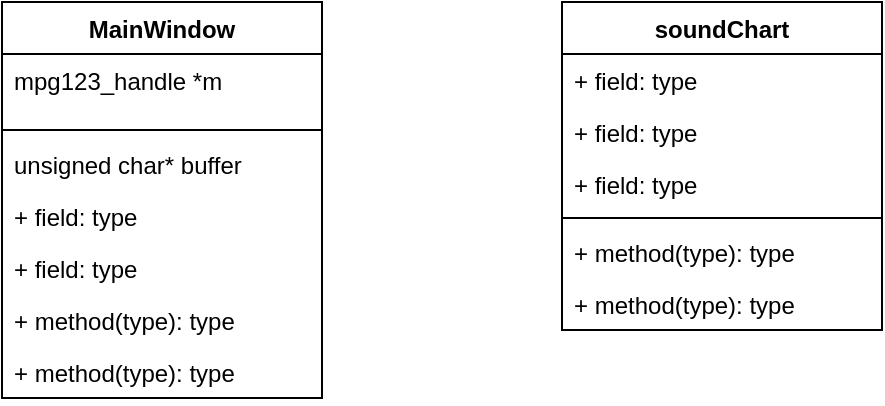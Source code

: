 <mxfile version="14.4.8" type="github">
  <diagram id="C5RBs43oDa-KdzZeNtuy" name="Page-1">
    <mxGraphModel dx="1098" dy="735" grid="1" gridSize="10" guides="1" tooltips="1" connect="1" arrows="1" fold="1" page="1" pageScale="1" pageWidth="827" pageHeight="1169" math="0" shadow="0">
      <root>
        <mxCell id="WIyWlLk6GJQsqaUBKTNV-0" />
        <mxCell id="WIyWlLk6GJQsqaUBKTNV-1" parent="WIyWlLk6GJQsqaUBKTNV-0" />
        <mxCell id="bwgchk8Qk5RyNbZq3sCu-1" value="MainWindow" style="swimlane;fontStyle=1;align=center;verticalAlign=top;childLayout=stackLayout;horizontal=1;startSize=26;horizontalStack=0;resizeParent=1;resizeParentMax=0;resizeLast=0;collapsible=1;marginBottom=0;" parent="WIyWlLk6GJQsqaUBKTNV-1" vertex="1">
          <mxGeometry x="40" y="40" width="160" height="198" as="geometry" />
        </mxCell>
        <mxCell id="bwgchk8Qk5RyNbZq3sCu-2" value="mpg123_handle *m" style="text;strokeColor=none;fillColor=none;align=left;verticalAlign=top;spacingLeft=4;spacingRight=4;overflow=hidden;rotatable=0;points=[[0,0.5],[1,0.5]];portConstraint=eastwest;" parent="bwgchk8Qk5RyNbZq3sCu-1" vertex="1">
          <mxGeometry y="26" width="160" height="34" as="geometry" />
        </mxCell>
        <mxCell id="bwgchk8Qk5RyNbZq3sCu-3" value="" style="line;strokeWidth=1;fillColor=none;align=left;verticalAlign=middle;spacingTop=-1;spacingLeft=3;spacingRight=3;rotatable=0;labelPosition=right;points=[];portConstraint=eastwest;" parent="bwgchk8Qk5RyNbZq3sCu-1" vertex="1">
          <mxGeometry y="60" width="160" height="8" as="geometry" />
        </mxCell>
        <mxCell id="bwgchk8Qk5RyNbZq3sCu-5" value="unsigned char* buffer" style="text;strokeColor=none;fillColor=none;align=left;verticalAlign=top;spacingLeft=4;spacingRight=4;overflow=hidden;rotatable=0;points=[[0,0.5],[1,0.5]];portConstraint=eastwest;" parent="bwgchk8Qk5RyNbZq3sCu-1" vertex="1">
          <mxGeometry y="68" width="160" height="26" as="geometry" />
        </mxCell>
        <mxCell id="bwgchk8Qk5RyNbZq3sCu-13" value="+ field: type" style="text;strokeColor=none;fillColor=none;align=left;verticalAlign=top;spacingLeft=4;spacingRight=4;overflow=hidden;rotatable=0;points=[[0,0.5],[1,0.5]];portConstraint=eastwest;" parent="bwgchk8Qk5RyNbZq3sCu-1" vertex="1">
          <mxGeometry y="94" width="160" height="26" as="geometry" />
        </mxCell>
        <mxCell id="bwgchk8Qk5RyNbZq3sCu-14" value="+ field: type" style="text;strokeColor=none;fillColor=none;align=left;verticalAlign=top;spacingLeft=4;spacingRight=4;overflow=hidden;rotatable=0;points=[[0,0.5],[1,0.5]];portConstraint=eastwest;" parent="bwgchk8Qk5RyNbZq3sCu-1" vertex="1">
          <mxGeometry y="120" width="160" height="26" as="geometry" />
        </mxCell>
        <mxCell id="bwgchk8Qk5RyNbZq3sCu-6" value="+ method(type): type" style="text;strokeColor=none;fillColor=none;align=left;verticalAlign=top;spacingLeft=4;spacingRight=4;overflow=hidden;rotatable=0;points=[[0,0.5],[1,0.5]];portConstraint=eastwest;" parent="bwgchk8Qk5RyNbZq3sCu-1" vertex="1">
          <mxGeometry y="146" width="160" height="26" as="geometry" />
        </mxCell>
        <mxCell id="bwgchk8Qk5RyNbZq3sCu-4" value="+ method(type): type" style="text;strokeColor=none;fillColor=none;align=left;verticalAlign=top;spacingLeft=4;spacingRight=4;overflow=hidden;rotatable=0;points=[[0,0.5],[1,0.5]];portConstraint=eastwest;" parent="bwgchk8Qk5RyNbZq3sCu-1" vertex="1">
          <mxGeometry y="172" width="160" height="26" as="geometry" />
        </mxCell>
        <mxCell id="hnCI1zHz6vbvRWXG4MWJ-0" value="soundChart" style="swimlane;fontStyle=1;align=center;verticalAlign=top;childLayout=stackLayout;horizontal=1;startSize=26;horizontalStack=0;resizeParent=1;resizeParentMax=0;resizeLast=0;collapsible=1;marginBottom=0;" vertex="1" parent="WIyWlLk6GJQsqaUBKTNV-1">
          <mxGeometry x="320" y="40" width="160" height="164" as="geometry" />
        </mxCell>
        <mxCell id="hnCI1zHz6vbvRWXG4MWJ-1" value="+ field: type" style="text;strokeColor=none;fillColor=none;align=left;verticalAlign=top;spacingLeft=4;spacingRight=4;overflow=hidden;rotatable=0;points=[[0,0.5],[1,0.5]];portConstraint=eastwest;" vertex="1" parent="hnCI1zHz6vbvRWXG4MWJ-0">
          <mxGeometry y="26" width="160" height="26" as="geometry" />
        </mxCell>
        <mxCell id="hnCI1zHz6vbvRWXG4MWJ-9" value="+ field: type" style="text;strokeColor=none;fillColor=none;align=left;verticalAlign=top;spacingLeft=4;spacingRight=4;overflow=hidden;rotatable=0;points=[[0,0.5],[1,0.5]];portConstraint=eastwest;" vertex="1" parent="hnCI1zHz6vbvRWXG4MWJ-0">
          <mxGeometry y="52" width="160" height="26" as="geometry" />
        </mxCell>
        <mxCell id="hnCI1zHz6vbvRWXG4MWJ-10" value="+ field: type" style="text;strokeColor=none;fillColor=none;align=left;verticalAlign=top;spacingLeft=4;spacingRight=4;overflow=hidden;rotatable=0;points=[[0,0.5],[1,0.5]];portConstraint=eastwest;" vertex="1" parent="hnCI1zHz6vbvRWXG4MWJ-0">
          <mxGeometry y="78" width="160" height="26" as="geometry" />
        </mxCell>
        <mxCell id="hnCI1zHz6vbvRWXG4MWJ-2" value="" style="line;strokeWidth=1;fillColor=none;align=left;verticalAlign=middle;spacingTop=-1;spacingLeft=3;spacingRight=3;rotatable=0;labelPosition=right;points=[];portConstraint=eastwest;" vertex="1" parent="hnCI1zHz6vbvRWXG4MWJ-0">
          <mxGeometry y="104" width="160" height="8" as="geometry" />
        </mxCell>
        <mxCell id="hnCI1zHz6vbvRWXG4MWJ-3" value="+ method(type): type" style="text;strokeColor=none;fillColor=none;align=left;verticalAlign=top;spacingLeft=4;spacingRight=4;overflow=hidden;rotatable=0;points=[[0,0.5],[1,0.5]];portConstraint=eastwest;" vertex="1" parent="hnCI1zHz6vbvRWXG4MWJ-0">
          <mxGeometry y="112" width="160" height="26" as="geometry" />
        </mxCell>
        <mxCell id="hnCI1zHz6vbvRWXG4MWJ-8" value="+ method(type): type" style="text;strokeColor=none;fillColor=none;align=left;verticalAlign=top;spacingLeft=4;spacingRight=4;overflow=hidden;rotatable=0;points=[[0,0.5],[1,0.5]];portConstraint=eastwest;" vertex="1" parent="hnCI1zHz6vbvRWXG4MWJ-0">
          <mxGeometry y="138" width="160" height="26" as="geometry" />
        </mxCell>
      </root>
    </mxGraphModel>
  </diagram>
</mxfile>
